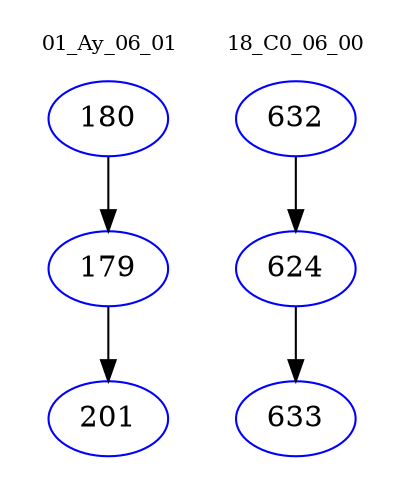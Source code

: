 digraph{
subgraph cluster_0 {
color = white
label = "01_Ay_06_01";
fontsize=10;
T0_180 [label="180", color="blue"]
T0_180 -> T0_179 [color="black"]
T0_179 [label="179", color="blue"]
T0_179 -> T0_201 [color="black"]
T0_201 [label="201", color="blue"]
}
subgraph cluster_1 {
color = white
label = "18_C0_06_00";
fontsize=10;
T1_632 [label="632", color="blue"]
T1_632 -> T1_624 [color="black"]
T1_624 [label="624", color="blue"]
T1_624 -> T1_633 [color="black"]
T1_633 [label="633", color="blue"]
}
}
